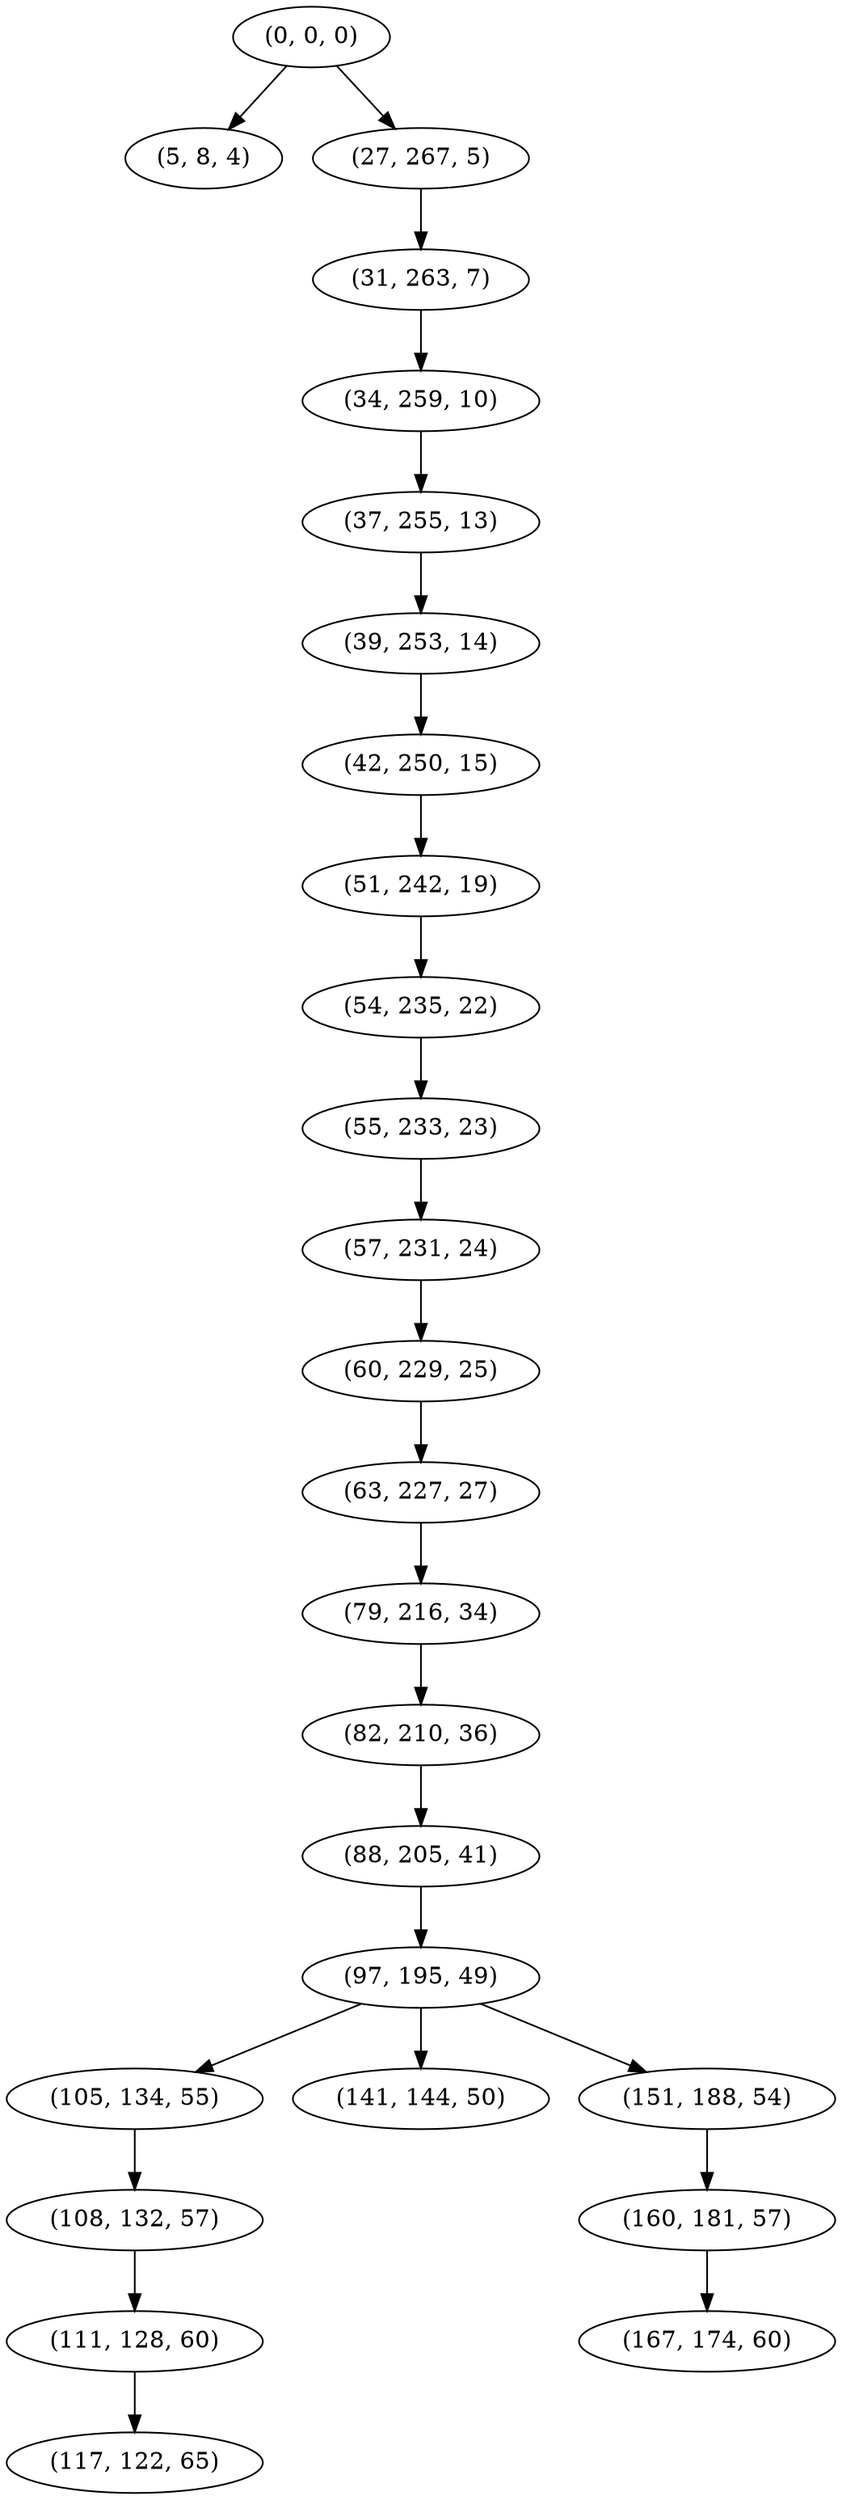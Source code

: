 digraph tree {
    "(0, 0, 0)";
    "(5, 8, 4)";
    "(27, 267, 5)";
    "(31, 263, 7)";
    "(34, 259, 10)";
    "(37, 255, 13)";
    "(39, 253, 14)";
    "(42, 250, 15)";
    "(51, 242, 19)";
    "(54, 235, 22)";
    "(55, 233, 23)";
    "(57, 231, 24)";
    "(60, 229, 25)";
    "(63, 227, 27)";
    "(79, 216, 34)";
    "(82, 210, 36)";
    "(88, 205, 41)";
    "(97, 195, 49)";
    "(105, 134, 55)";
    "(108, 132, 57)";
    "(111, 128, 60)";
    "(117, 122, 65)";
    "(141, 144, 50)";
    "(151, 188, 54)";
    "(160, 181, 57)";
    "(167, 174, 60)";
    "(0, 0, 0)" -> "(5, 8, 4)";
    "(0, 0, 0)" -> "(27, 267, 5)";
    "(27, 267, 5)" -> "(31, 263, 7)";
    "(31, 263, 7)" -> "(34, 259, 10)";
    "(34, 259, 10)" -> "(37, 255, 13)";
    "(37, 255, 13)" -> "(39, 253, 14)";
    "(39, 253, 14)" -> "(42, 250, 15)";
    "(42, 250, 15)" -> "(51, 242, 19)";
    "(51, 242, 19)" -> "(54, 235, 22)";
    "(54, 235, 22)" -> "(55, 233, 23)";
    "(55, 233, 23)" -> "(57, 231, 24)";
    "(57, 231, 24)" -> "(60, 229, 25)";
    "(60, 229, 25)" -> "(63, 227, 27)";
    "(63, 227, 27)" -> "(79, 216, 34)";
    "(79, 216, 34)" -> "(82, 210, 36)";
    "(82, 210, 36)" -> "(88, 205, 41)";
    "(88, 205, 41)" -> "(97, 195, 49)";
    "(97, 195, 49)" -> "(105, 134, 55)";
    "(97, 195, 49)" -> "(141, 144, 50)";
    "(97, 195, 49)" -> "(151, 188, 54)";
    "(105, 134, 55)" -> "(108, 132, 57)";
    "(108, 132, 57)" -> "(111, 128, 60)";
    "(111, 128, 60)" -> "(117, 122, 65)";
    "(151, 188, 54)" -> "(160, 181, 57)";
    "(160, 181, 57)" -> "(167, 174, 60)";
}
